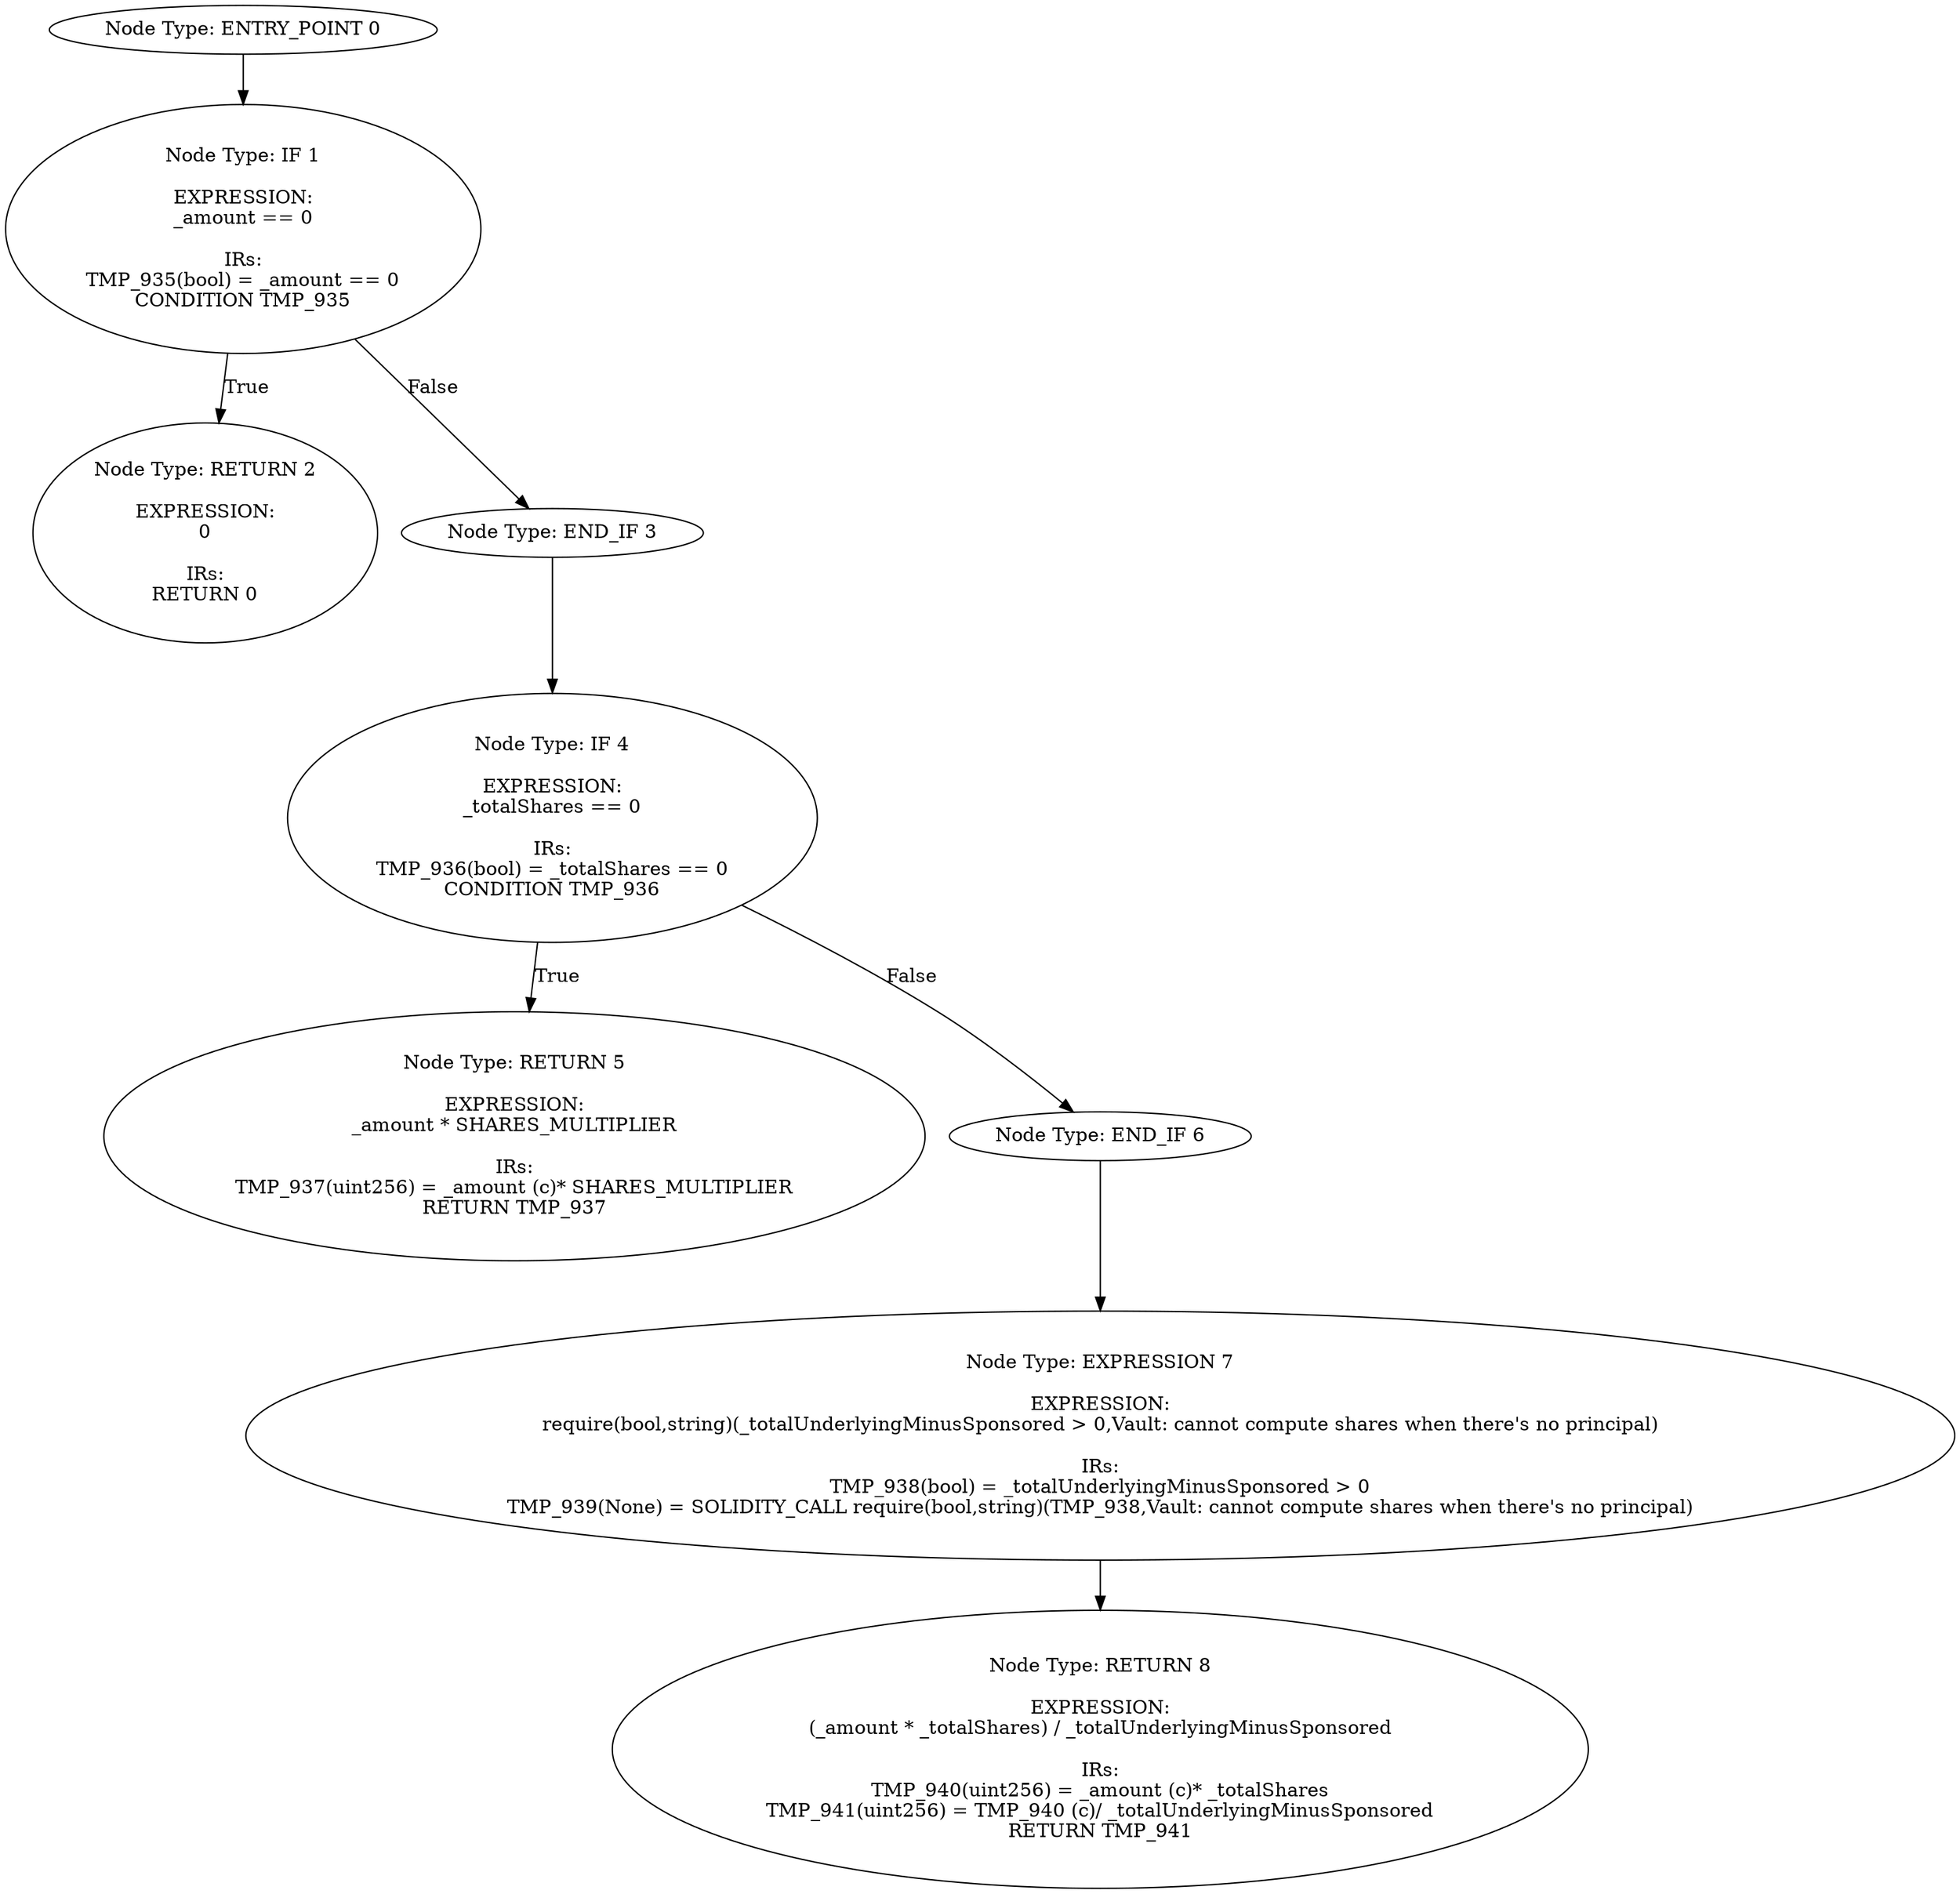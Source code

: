 digraph{
0[label="Node Type: ENTRY_POINT 0
"];
0->1;
1[label="Node Type: IF 1

EXPRESSION:
_amount == 0

IRs:
TMP_935(bool) = _amount == 0
CONDITION TMP_935"];
1->2[label="True"];
1->3[label="False"];
2[label="Node Type: RETURN 2

EXPRESSION:
0

IRs:
RETURN 0"];
3[label="Node Type: END_IF 3
"];
3->4;
4[label="Node Type: IF 4

EXPRESSION:
_totalShares == 0

IRs:
TMP_936(bool) = _totalShares == 0
CONDITION TMP_936"];
4->5[label="True"];
4->6[label="False"];
5[label="Node Type: RETURN 5

EXPRESSION:
_amount * SHARES_MULTIPLIER

IRs:
TMP_937(uint256) = _amount (c)* SHARES_MULTIPLIER
RETURN TMP_937"];
6[label="Node Type: END_IF 6
"];
6->7;
7[label="Node Type: EXPRESSION 7

EXPRESSION:
require(bool,string)(_totalUnderlyingMinusSponsored > 0,Vault: cannot compute shares when there's no principal)

IRs:
TMP_938(bool) = _totalUnderlyingMinusSponsored > 0
TMP_939(None) = SOLIDITY_CALL require(bool,string)(TMP_938,Vault: cannot compute shares when there's no principal)"];
7->8;
8[label="Node Type: RETURN 8

EXPRESSION:
(_amount * _totalShares) / _totalUnderlyingMinusSponsored

IRs:
TMP_940(uint256) = _amount (c)* _totalShares
TMP_941(uint256) = TMP_940 (c)/ _totalUnderlyingMinusSponsored
RETURN TMP_941"];
}
